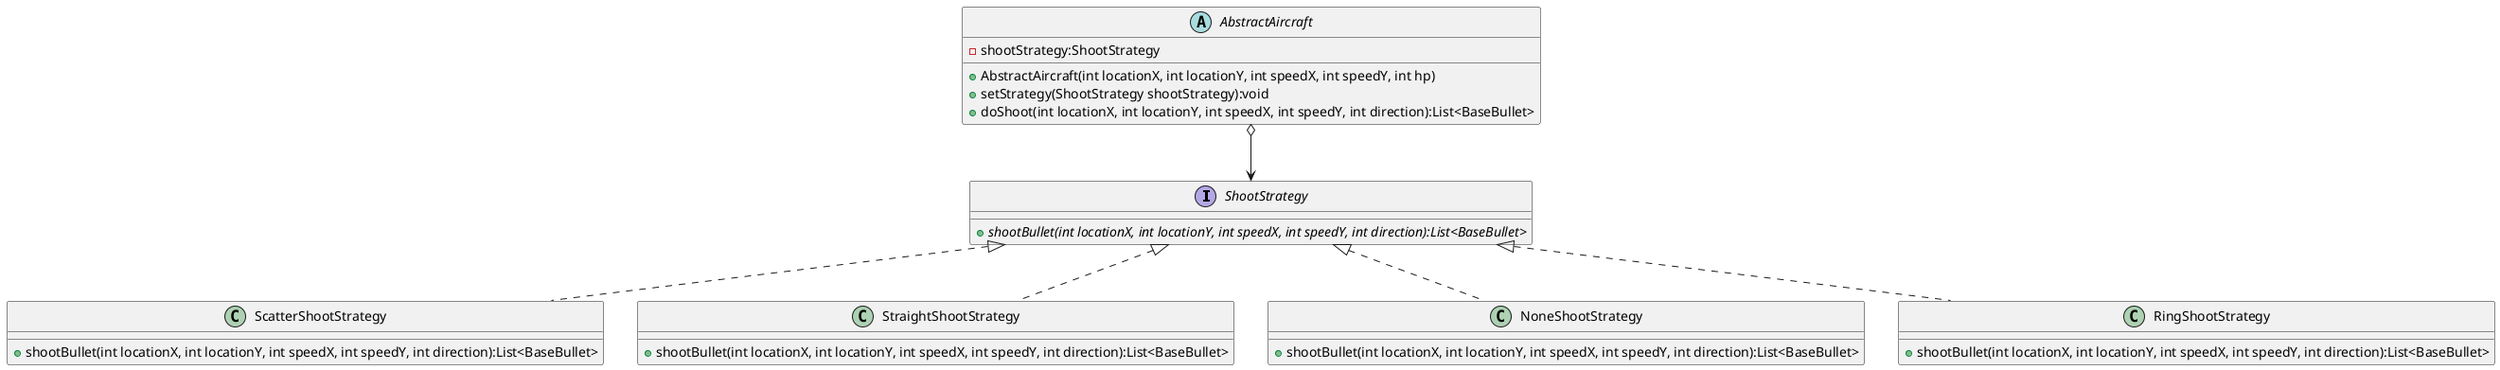 @startuml
'https://plantuml.com/class-diagram

interface ShootStrategy{
    + {abstract} shootBullet(int locationX, int locationY, int speedX, int speedY, int direction):List<BaseBullet>
}

class ScatterShootStrategy {
    + shootBullet(int locationX, int locationY, int speedX, int speedY, int direction):List<BaseBullet>
}

class StraightShootStrategy {
    + shootBullet(int locationX, int locationY, int speedX, int speedY, int direction):List<BaseBullet>
}

class NoneShootStrategy {
    + shootBullet(int locationX, int locationY, int speedX, int speedY, int direction):List<BaseBullet>
}
class RingShootStrategy{
    + shootBullet(int locationX, int locationY, int speedX, int speedY, int direction):List<BaseBullet>
}

abstract class AbstractAircraft
{
    - shootStrategy:ShootStrategy
    + AbstractAircraft(int locationX, int locationY, int speedX, int speedY, int hp)
    + setStrategy(ShootStrategy shootStrategy):void
    + doShoot(int locationX, int locationY, int speedX, int speedY, int direction):List<BaseBullet>
 }

ShootStrategy <|.. ScatterShootStrategy
ShootStrategy <|.. StraightShootStrategy
ShootStrategy <|.. NoneShootStrategy
ShootStrategy <|.. RingShootStrategy
AbstractAircraft o--> ShootStrategy
@enduml